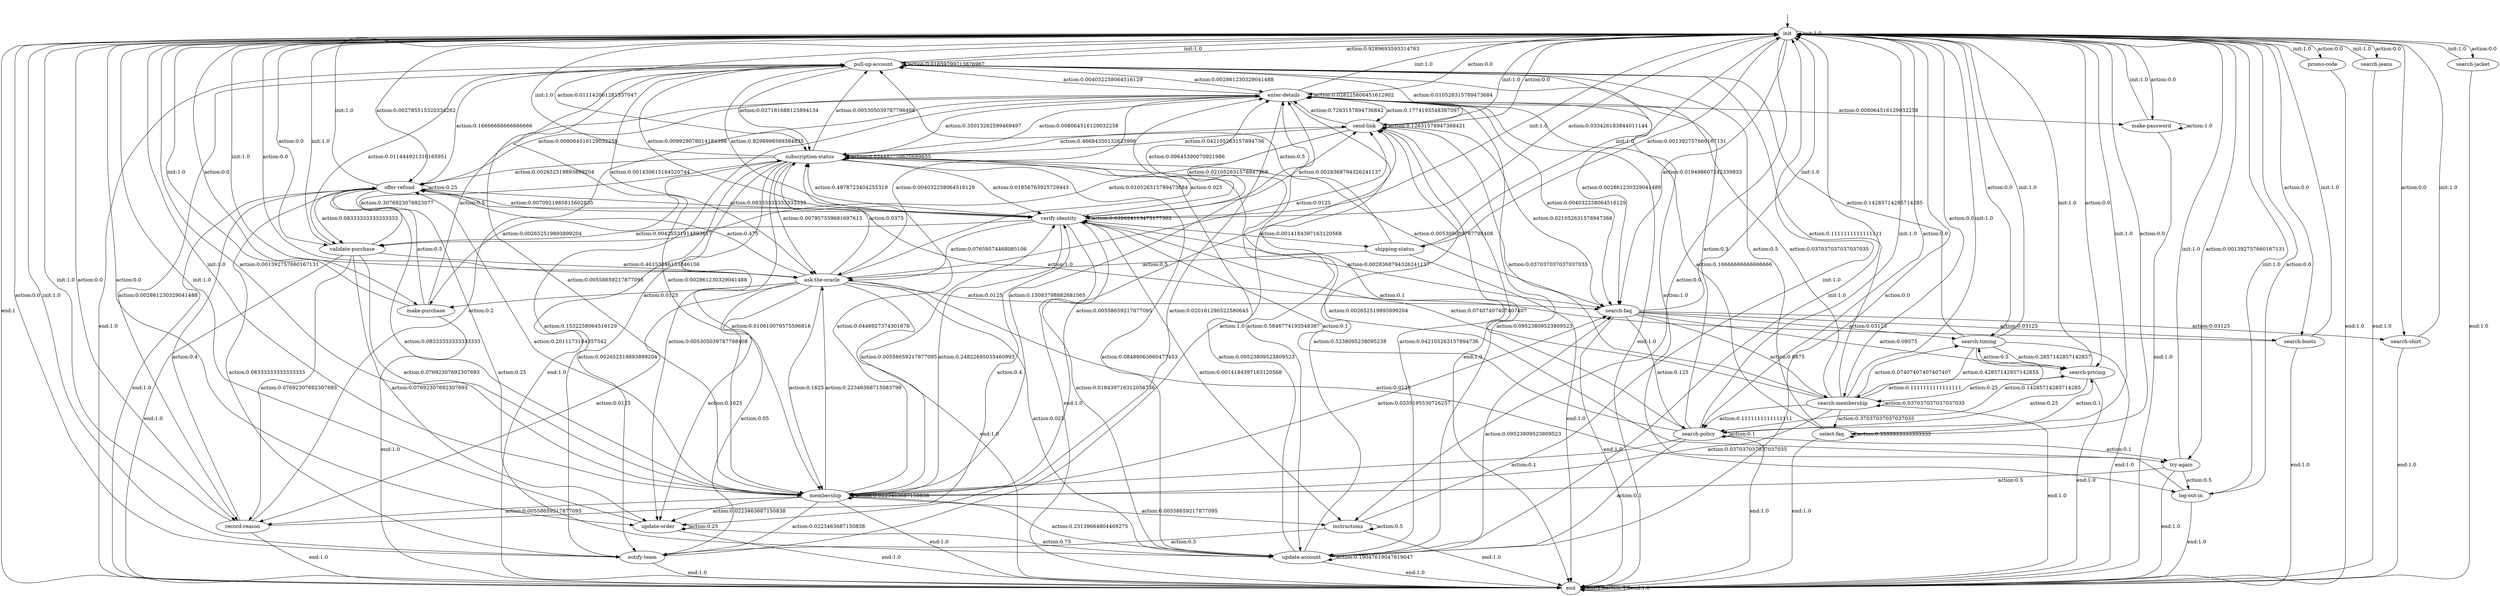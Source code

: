 digraph learned_mdp {
s0 [label="init"];
s1 [label="pull-up-account"];
s2 [label="enter-details"];
s3 [label="verify-identity"];
s4 [label="make-password"];
s5 [label="search-timing"];
s6 [label="search-policy"];
s7 [label="validate-purchase"];
s8 [label="search-faq"];
s9 [label="membership"];
s10 [label="search-boots"];
s11 [label="try-again"];
s12 [label="ask-the-oracle"];
s13 [label="update-order"];
s14 [label="promo-code"];
s15 [label="update-account"];
s16 [label="search-membership"];
s17 [label="make-purchase"];
s18 [label="offer-refund"];
s19 [label="notify-team"];
s20 [label="record-reason"];
s21 [label="search-jeans"];
s22 [label="shipping-status"];
s23 [label="search-shirt"];
s24 [label="instructions"];
s25 [label="search-jacket"];
s26 [label="log-out-in"];
s27 [label="select-faq"];
s28 [label="subscription-status"];
s29 [label="send-link"];
s30 [label="search-pricing"];
s31 [label="end"];
s0 -> s0  [label="init:1.0"];
s0 -> s1  [label="action:0.9289693593314763"];
s0 -> s2  [label="action:0.0"];
s0 -> s3  [label="action:0.033426183844011144"];
s0 -> s4  [label="action:0.0"];
s0 -> s5  [label="action:0.0"];
s0 -> s6  [label="action:0.0"];
s0 -> s7  [label="action:0.0"];
s0 -> s8  [label="action:0.019498607242339833"];
s0 -> s9  [label="action:0.001392757660167131"];
s0 -> s10  [label="action:0.0"];
s0 -> s11  [label="action:0.001392757660167131"];
s0 -> s12  [label="action:0.0"];
s0 -> s13  [label="action:0.0"];
s0 -> s14  [label="action:0.0"];
s0 -> s15  [label="action:0.0"];
s0 -> s16  [label="action:0.0"];
s0 -> s17  [label="action:0.0"];
s0 -> s18  [label="action:0.002785515320334262"];
s0 -> s19  [label="action:0.0"];
s0 -> s20  [label="action:0.0"];
s0 -> s21  [label="action:0.0"];
s0 -> s22  [label="action:0.001392757660167131"];
s0 -> s23  [label="action:0.0"];
s0 -> s24  [label="action:0.0"];
s0 -> s25  [label="action:0.0"];
s0 -> s26  [label="action:0.0"];
s0 -> s27  [label="action:0.0"];
s0 -> s28  [label="action:0.011142061281337047"];
s0 -> s29  [label="action:0.0"];
s0 -> s30  [label="action:0.0"];
s0 -> s31  [label="end:1"];
s1 -> s0  [label="init:1.0"];
s1 -> s1  [label="action:0.01859799713876967"];
s1 -> s2  [label="action:0.002861230329041488"];
s1 -> s3  [label="action:0.9298998569384835"];
s1 -> s7  [label="action:0.011444921316165951"];
s1 -> s8  [label="action:0.002861230329041488"];
s1 -> s9  [label="action:0.002861230329041488"];
s1 -> s12  [label="action:0.001430615164520744"];
s1 -> s20  [label="action:0.002861230329041488"];
s1 -> s28  [label="action:0.027181688125894134"];
s1 -> s31 [label="end:1.0"];
s2 -> s0  [label="init:1.0"];
s2 -> s1  [label="action:0.004032258064516129"];
s2 -> s2  [label="action:0.028225806451612902"];
s2 -> s4  [label="action:0.008064516129032258"];
s2 -> s8  [label="action:0.004032258064516129"];
s2 -> s12  [label="action:0.004032258064516129"];
s2 -> s13  [label="action:0.020161290322580645"];
s2 -> s15  [label="action:0.5846774193548387"];
s2 -> s18  [label="action:0.008064516129032258"];
s2 -> s19  [label="action:0.1532258064516129"];
s2 -> s28  [label="action:0.008064516129032258"];
s2 -> s29  [label="action:0.1774193548387097"];
s2 -> s31 [label="end:1.0"];
s3 -> s0  [label="init:1.0"];
s3 -> s1  [label="action:0.009929078014184398"];
s3 -> s2  [label="action:0.09645390070921986"];
s3 -> s3  [label="action:0.032624113475177303"];
s3 -> s7  [label="action:0.00425531914893617"];
s3 -> s8  [label="action:0.0028368794326241137"];
s3 -> s9  [label="action:0.24822695035460993"];
s3 -> s12  [label="action:0.07659574468085106"];
s3 -> s15  [label="action:0.018439716312056736"];
s3 -> s18  [label="action:0.0070921985815602835"];
s3 -> s22  [label="action:0.0014184397163120568"];
s3 -> s24  [label="action:0.0014184397163120568"];
s3 -> s28  [label="action:0.4978723404255319"];
s3 -> s29  [label="action:0.0028368794326241137"];
s3 -> s31 [label="end:1.0"];
s4 -> s0  [label="init:1.0"];
s4 -> s4  [label="action:1.0"];
s4 -> s31 [label="end:1.0"];
s5 -> s0  [label="init:1.0"];
s5 -> s1  [label="action:0.14285714285714285"];
s5 -> s6  [label="action:0.14285714285714285"];
s5 -> s16  [label="action:0.42857142857142855"];
s5 -> s30  [label="action:0.2857142857142857"];
s5 -> s31 [label="end:1.0"];
s6 -> s0  [label="init:1.0"];
s6 -> s1  [label="action:0.3"];
s6 -> s3  [label="action:0.1"];
s6 -> s6  [label="action:0.1"];
s6 -> s9  [label="action:0.1"];
s6 -> s11  [label="action:0.1"];
s6 -> s15  [label="action:0.1"];
s6 -> s28  [label="action:0.1"];
s6 -> s30  [label="action:0.1"];
s6 -> s31 [label="end:1.0"];
s7 -> s0  [label="init:1.0"];
s7 -> s9  [label="action:0.07692307692307693"];
s7 -> s12  [label="action:0.46153846153846156"];
s7 -> s13  [label="action:0.07692307692307693"];
s7 -> s20  [label="action:0.07692307692307693"];
s7 -> s28  [label="action:0.3076923076923077"];
s7 -> s31 [label="end:1.0"];
s8 -> s0  [label="init:1.0"];
s8 -> s5  [label="action:0.03125"];
s8 -> s6  [label="action:0.125"];
s8 -> s10  [label="action:0.03125"];
s8 -> s16  [label="action:0.6875"];
s8 -> s23  [label="action:0.03125"];
s8 -> s30  [label="action:0.09375"];
s8 -> s31 [label="end:1.0"];
s9 -> s0  [label="init:1.0"];
s9 -> s1  [label="action:0.00558659217877095"];
s9 -> s2  [label="action:0.15083798882681565"];
s9 -> s3  [label="action:0.00558659217877095"];
s9 -> s8  [label="action:0.0335195530726257"];
s9 -> s9  [label="action:0.0223463687150838"];
s9 -> s12  [label="action:0.22346368715083798"];
s9 -> s13  [label="action:0.0223463687150838"];
s9 -> s15  [label="action:0.25139664804469275"];
s9 -> s18  [label="action:0.2011173184357542"];
s9 -> s19  [label="action:0.0223463687150838"];
s9 -> s20  [label="action:0.00558659217877095"];
s9 -> s24  [label="action:0.00558659217877095"];
s9 -> s28  [label="action:0.0446927374301676"];
s9 -> s29  [label="action:0.00558659217877095"];
s9 -> s31 [label="end:1.0"];
s10 -> s0  [label="init:1.0"];
s10 -> s18  [label="action:1.0"];
s10 -> s31 [label="end:1.0"];
s11 -> s0  [label="init:1.0"];
s11 -> s9  [label="action:0.5"];
s11 -> s26  [label="action:0.5"];
s11 -> s31 [label="end:1.0"];
s12 -> s0  [label="init:1.0"];
s12 -> s2  [label="action:0.025"];
s12 -> s8  [label="action:0.0125"];
s12 -> s9  [label="action:0.1625"];
s12 -> s13  [label="action:0.1625"];
s12 -> s15  [label="action:0.025"];
s12 -> s17  [label="action:0.0125"];
s12 -> s18  [label="action:0.475"];
s12 -> s19  [label="action:0.05"];
s12 -> s20  [label="action:0.0125"];
s12 -> s26  [label="action:0.0125"];
s12 -> s28  [label="action:0.0375"];
s12 -> s29  [label="action:0.0125"];
s12 -> s31 [label="end:1.0"];
s13 -> s0  [label="init:1.0"];
s13 -> s13  [label="action:0.25"];
s13 -> s15  [label="action:0.75"];
s13 -> s31 [label="end:1.0"];
s14 -> s0  [label="init:1.0"];
s14 -> s31 [label="end:1.0"];
s15 -> s0  [label="init:1.0"];
s15 -> s2  [label="action:0.09523809523809523"];
s15 -> s8  [label="action:0.09523809523809523"];
s15 -> s15  [label="action:0.19047619047619047"];
s15 -> s28  [label="action:0.09523809523809523"];
s15 -> s29  [label="action:0.5238095238095238"];
s15 -> s31 [label="end:1.0"];
s16 -> s0  [label="init:1.0"];
s16 -> s1  [label="action:0.1111111111111111"];
s16 -> s2  [label="action:0.037037037037037035"];
s16 -> s3  [label="action:0.07407407407407407"];
s16 -> s5  [label="action:0.07407407407407407"];
s16 -> s6  [label="action:0.1111111111111111"];
s16 -> s9  [label="action:0.037037037037037035"];
s16 -> s16  [label="action:0.037037037037037035"];
s16 -> s27  [label="action:0.37037037037037035"];
s16 -> s29  [label="action:0.037037037037037035"];
s16 -> s30  [label="action:0.1111111111111111"];
s16 -> s31 [label="end:1.0"];
s17 -> s0  [label="init:1.0"];
s17 -> s2  [label="action:0.5"];
s17 -> s18  [label="action:0.5"];
s17 -> s31 [label="end:1.0"];
s18 -> s0  [label="init:1.0"];
s18 -> s1  [label="action:0.16666666666666666"];
s18 -> s3  [label="action:0.08333333333333333"];
s18 -> s7  [label="action:0.08333333333333333"];
s18 -> s9  [label="action:0.08333333333333333"];
s18 -> s15  [label="action:0.25"];
s18 -> s18  [label="action:0.25"];
s18 -> s19  [label="action:0.08333333333333333"];
s18 -> s31 [label="end:1.0"];
s19 -> s0  [label="init:1.0"];
s19 -> s2  [label="action:1.0"];
s19 -> s31 [label="end:1.0"];
s20 -> s0  [label="init:1.0"];
s20 -> s2  [label="action:0.2"];
s20 -> s3  [label="action:0.4"];
s20 -> s18  [label="action:0.4"];
s20 -> s31 [label="end:1.0"];
s21 -> s0  [label="init:1.0"];
s21 -> s31 [label="end:1.0"];
s22 -> s0  [label="init:1.0"];
s22 -> s1  [label="action:0.5"];
s22 -> s12  [label="action:0.5"];
s22 -> s31 [label="end:1.0"];
s23 -> s0  [label="init:1.0"];
s23 -> s31 [label="end:1.0"];
s24 -> s0  [label="init:1.0"];
s24 -> s19  [label="action:0.5"];
s24 -> s24  [label="action:0.5"];
s24 -> s31 [label="end:1.0"];
s25 -> s0  [label="init:1.0"];
s25 -> s31 [label="end:1.0"];
s26 -> s0  [label="init:1.0"];
s26 -> s2  [label="action:1.0"];
s26 -> s31 [label="end:1.0"];
s27 -> s0  [label="init:1.0"];
s27 -> s1  [label="action:0.5"];
s27 -> s2  [label="action:0.16666666666666666"];
s27 -> s27  [label="action:0.3333333333333333"];
s27 -> s31 [label="end:1.0"];
s28 -> s0  [label="init:1.0"];
s28 -> s1  [label="action:0.005305039787798408"];
s28 -> s2  [label="action:0.35013262599469497"];
s28 -> s3  [label="action:0.01856763925729443"];
s28 -> s8  [label="action:0.005305039787798408"];
s28 -> s9  [label="action:0.010610079575596816"];
s28 -> s11  [label="action:0.002652519893899204"];
s28 -> s12  [label="action:0.007957559681697613"];
s28 -> s13  [label="action:0.005305039787798408"];
s28 -> s15  [label="action:0.08488063660477453"];
s28 -> s17  [label="action:0.002652519893899204"];
s28 -> s18  [label="action:0.002652519893899204"];
s28 -> s19  [label="action:0.002652519893899204"];
s28 -> s28  [label="action:0.034482758620689655"];
s28 -> s29  [label="action:0.46684350132625996"];
s28 -> s31 [label="end:1.0"];
s29 -> s0  [label="init:1.0"];
s29 -> s1  [label="action:0.010526315789473684"];
s29 -> s2  [label="action:0.7263157894736842"];
s29 -> s3  [label="action:0.021052631578947368"];
s29 -> s7  [label="action:0.010526315789473684"];
s29 -> s8  [label="action:0.021052631578947368"];
s29 -> s15  [label="action:0.042105263157894736"];
s29 -> s28  [label="action:0.042105263157894736"];
s29 -> s29  [label="action:0.12631578947368421"];
s29 -> s31 [label="end:1.0"];
s30 -> s0  [label="init:1.0"];
s30 -> s5  [label="action:0.5"];
s30 -> s6  [label="action:0.25"];
s30 -> s16  [label="action:0.25"];
s30 -> s31 [label="end:1.0"];
s31 -> s31 [label="init:1.0"];
s31 -> s31  [label="action:1.0"];
s31 -> s31  [label="end:1.0"];
__start0 [label="", shape=none];
__start0 -> s0  [label=""];
}